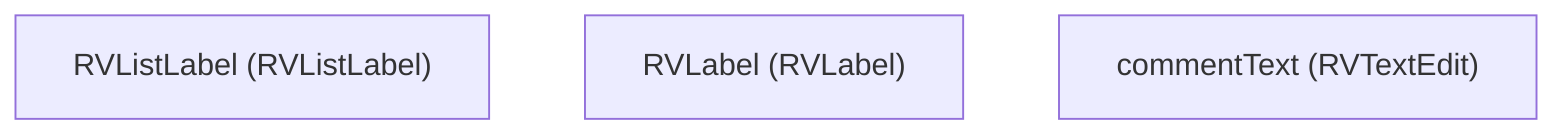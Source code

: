 graph TD
    W0["RVListLabel (RVListLabel)"]
    W1["RVLabel (RVLabel)"]
    W2["commentText (RVTextEdit)"]